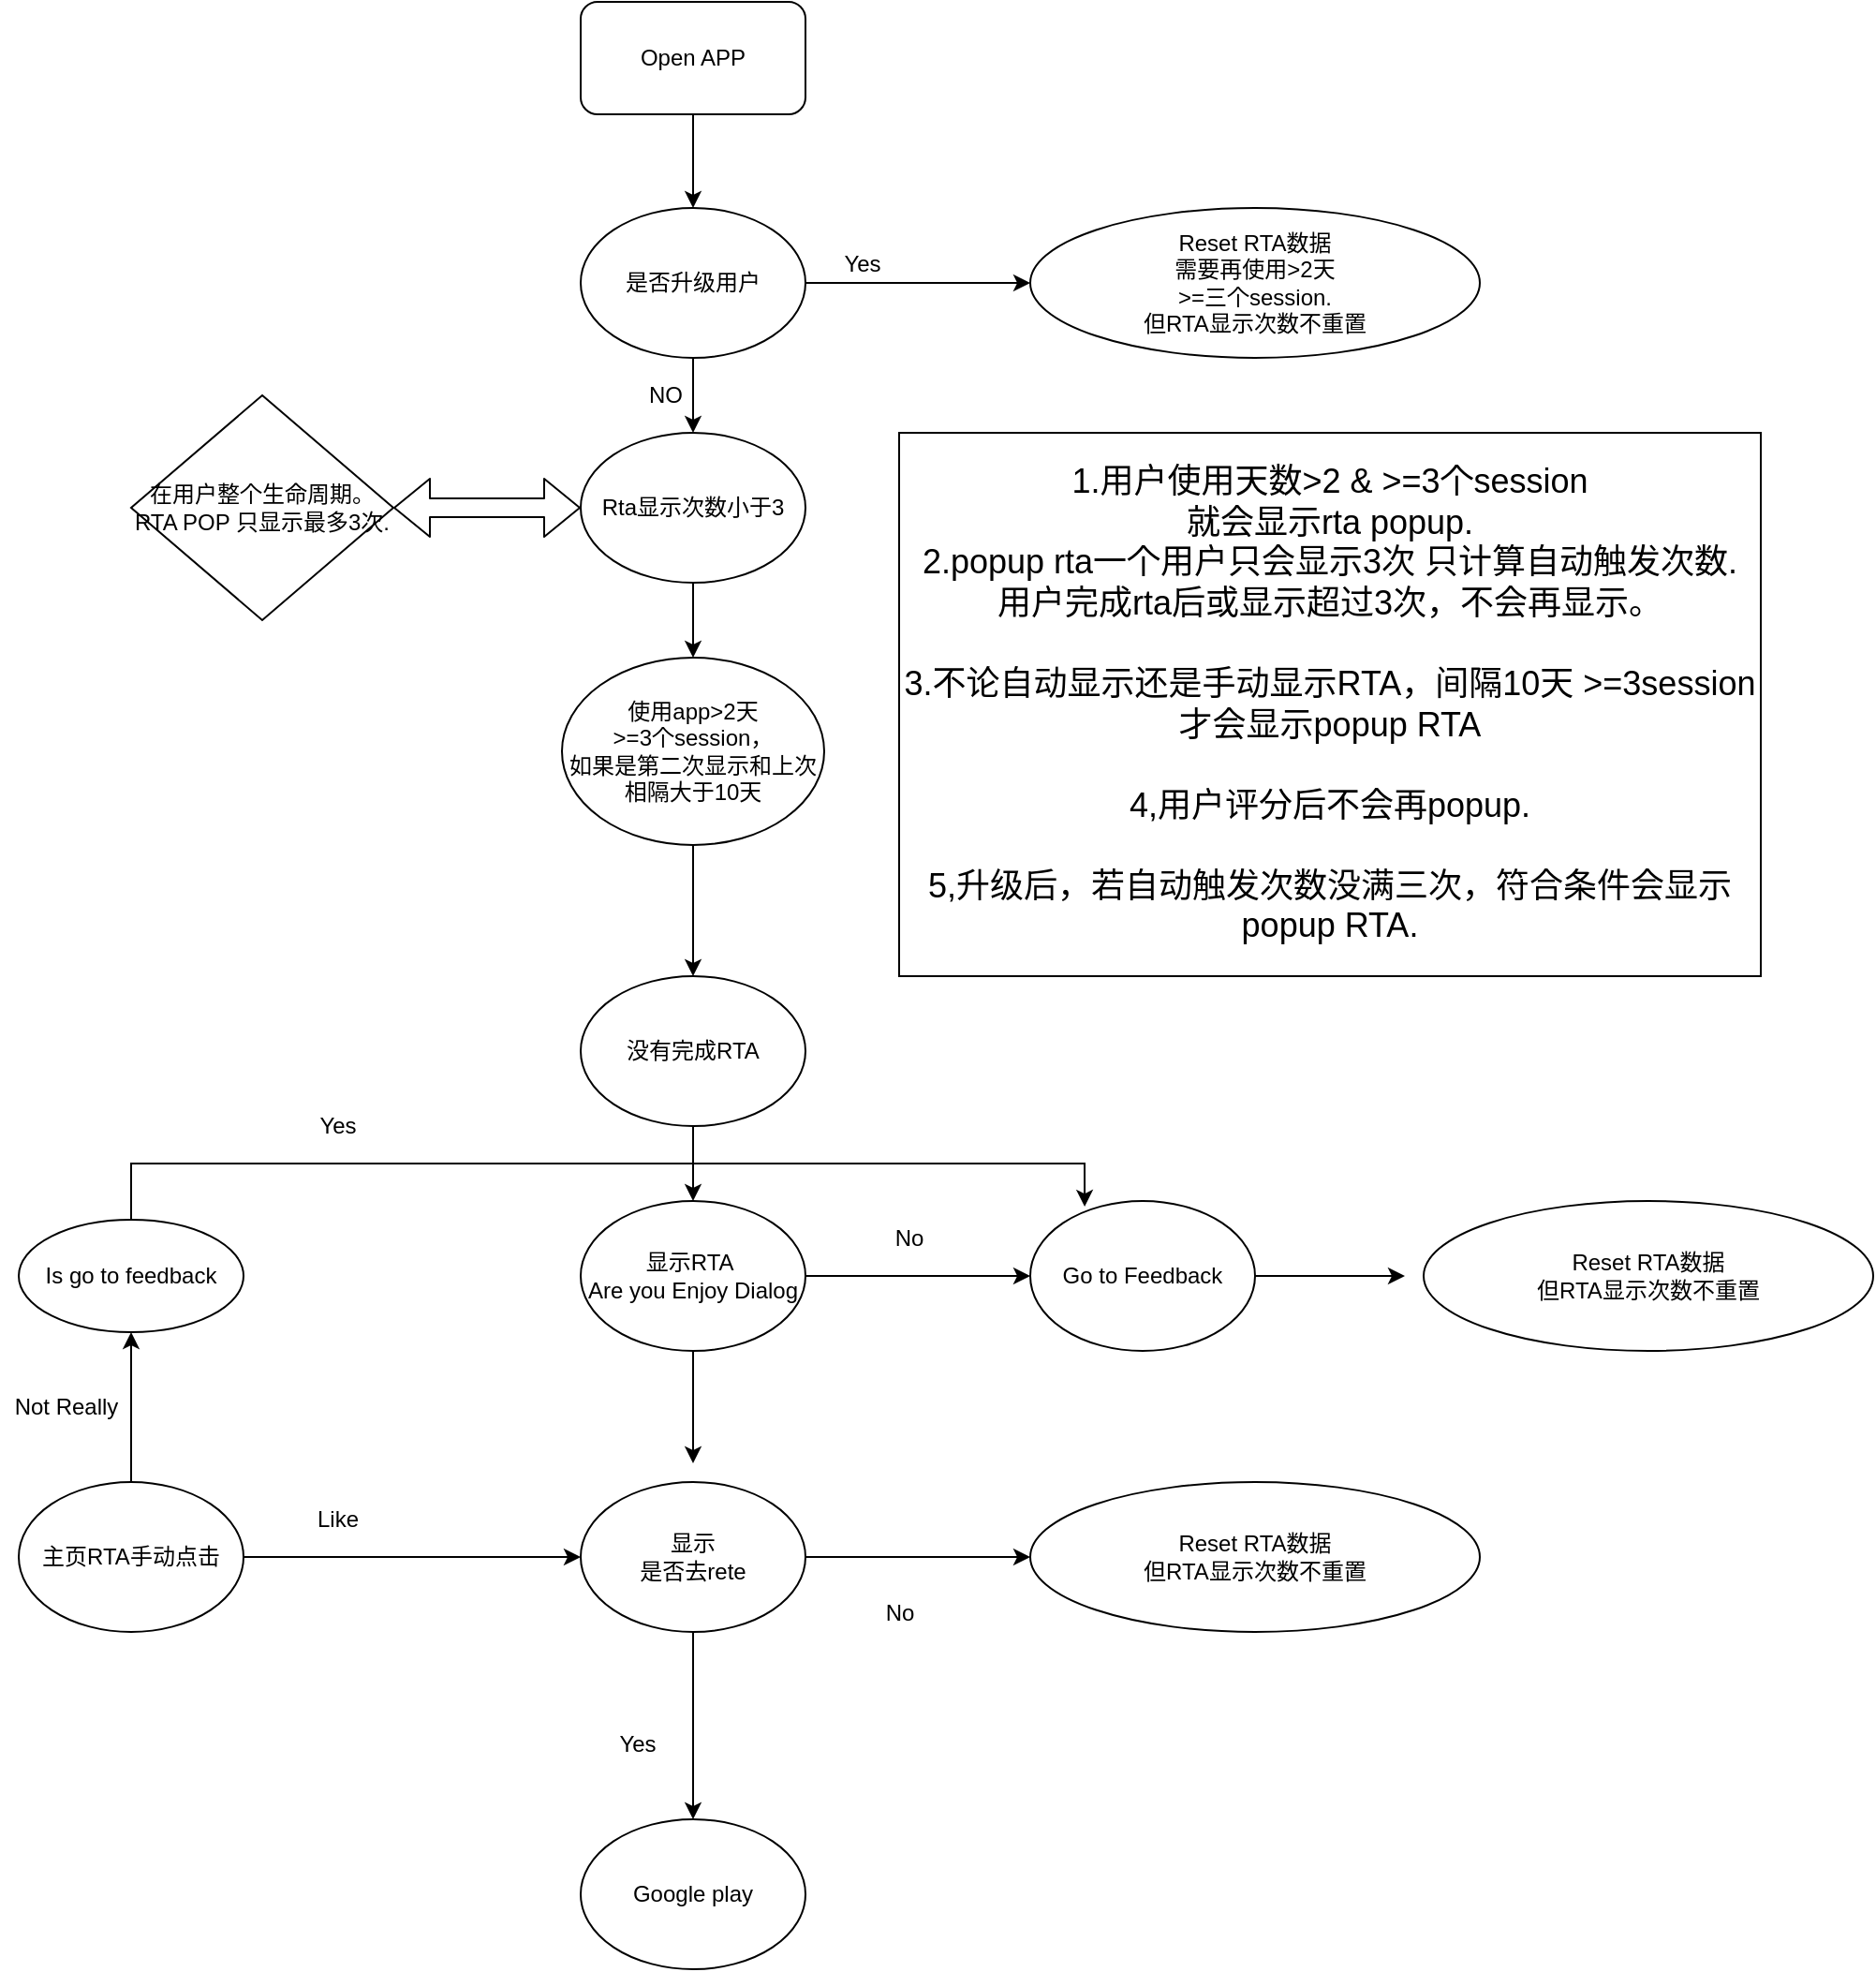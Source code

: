 <mxfile version="14.9.6" type="github">
  <diagram id="1F0Rd-pc989BCwmUIx6X" name="Page-1">
    <mxGraphModel dx="2013" dy="621" grid="1" gridSize="10" guides="1" tooltips="1" connect="1" arrows="1" fold="1" page="1" pageScale="1" pageWidth="827" pageHeight="1169" math="0" shadow="0">
      <root>
        <mxCell id="0" />
        <mxCell id="1" parent="0" />
        <mxCell id="6bVMSZCFm5HJMRc3waut-16" style="edgeStyle=orthogonalEdgeStyle;rounded=0;orthogonalLoop=1;jettySize=auto;html=1;entryX=0.5;entryY=0;entryDx=0;entryDy=0;" edge="1" parent="1" source="6bVMSZCFm5HJMRc3waut-1" target="6bVMSZCFm5HJMRc3waut-14">
          <mxGeometry relative="1" as="geometry" />
        </mxCell>
        <mxCell id="6bVMSZCFm5HJMRc3waut-1" value="Open APP" style="rounded=1;whiteSpace=wrap;html=1;" vertex="1" parent="1">
          <mxGeometry x="200" width="120" height="60" as="geometry" />
        </mxCell>
        <mxCell id="6bVMSZCFm5HJMRc3waut-10" style="edgeStyle=orthogonalEdgeStyle;rounded=0;orthogonalLoop=1;jettySize=auto;html=1;entryX=0.5;entryY=0;entryDx=0;entryDy=0;" edge="1" parent="1" source="6bVMSZCFm5HJMRc3waut-4" target="6bVMSZCFm5HJMRc3waut-7">
          <mxGeometry relative="1" as="geometry" />
        </mxCell>
        <mxCell id="6bVMSZCFm5HJMRc3waut-4" value="Rta显示次数小于3" style="ellipse;whiteSpace=wrap;html=1;" vertex="1" parent="1">
          <mxGeometry x="200" y="230" width="120" height="80" as="geometry" />
        </mxCell>
        <mxCell id="6bVMSZCFm5HJMRc3waut-11" style="edgeStyle=orthogonalEdgeStyle;rounded=0;orthogonalLoop=1;jettySize=auto;html=1;entryX=0.5;entryY=0;entryDx=0;entryDy=0;" edge="1" parent="1" source="6bVMSZCFm5HJMRc3waut-7" target="6bVMSZCFm5HJMRc3waut-8">
          <mxGeometry relative="1" as="geometry" />
        </mxCell>
        <mxCell id="6bVMSZCFm5HJMRc3waut-7" value="使用app&amp;gt;2天&lt;br&gt;&amp;gt;=3个session，&lt;br&gt;如果是第二次显示和上次相隔大于10天" style="ellipse;whiteSpace=wrap;html=1;" vertex="1" parent="1">
          <mxGeometry x="190" y="350" width="140" height="100" as="geometry" />
        </mxCell>
        <mxCell id="6bVMSZCFm5HJMRc3waut-12" style="edgeStyle=orthogonalEdgeStyle;rounded=0;orthogonalLoop=1;jettySize=auto;html=1;" edge="1" parent="1" source="6bVMSZCFm5HJMRc3waut-8">
          <mxGeometry relative="1" as="geometry">
            <mxPoint x="260" y="640" as="targetPoint" />
          </mxGeometry>
        </mxCell>
        <mxCell id="6bVMSZCFm5HJMRc3waut-8" value="没有完成RTA" style="ellipse;whiteSpace=wrap;html=1;" vertex="1" parent="1">
          <mxGeometry x="200" y="520" width="120" height="80" as="geometry" />
        </mxCell>
        <mxCell id="6bVMSZCFm5HJMRc3waut-27" style="edgeStyle=orthogonalEdgeStyle;rounded=0;orthogonalLoop=1;jettySize=auto;html=1;entryX=0;entryY=0.5;entryDx=0;entryDy=0;" edge="1" parent="1" source="6bVMSZCFm5HJMRc3waut-13" target="6bVMSZCFm5HJMRc3waut-26">
          <mxGeometry relative="1" as="geometry" />
        </mxCell>
        <mxCell id="6bVMSZCFm5HJMRc3waut-30" style="edgeStyle=orthogonalEdgeStyle;rounded=0;orthogonalLoop=1;jettySize=auto;html=1;" edge="1" parent="1" source="6bVMSZCFm5HJMRc3waut-13">
          <mxGeometry relative="1" as="geometry">
            <mxPoint x="260" y="780" as="targetPoint" />
          </mxGeometry>
        </mxCell>
        <mxCell id="6bVMSZCFm5HJMRc3waut-13" value="显示RTA&amp;nbsp;&lt;br&gt;Are you Enjoy Dialog" style="ellipse;whiteSpace=wrap;html=1;" vertex="1" parent="1">
          <mxGeometry x="200" y="640" width="120" height="80" as="geometry" />
        </mxCell>
        <mxCell id="6bVMSZCFm5HJMRc3waut-15" style="edgeStyle=orthogonalEdgeStyle;rounded=0;orthogonalLoop=1;jettySize=auto;html=1;entryX=0.5;entryY=0;entryDx=0;entryDy=0;" edge="1" parent="1" source="6bVMSZCFm5HJMRc3waut-14" target="6bVMSZCFm5HJMRc3waut-4">
          <mxGeometry relative="1" as="geometry" />
        </mxCell>
        <mxCell id="6bVMSZCFm5HJMRc3waut-19" style="edgeStyle=orthogonalEdgeStyle;rounded=0;orthogonalLoop=1;jettySize=auto;html=1;entryX=0;entryY=0.5;entryDx=0;entryDy=0;" edge="1" parent="1" source="6bVMSZCFm5HJMRc3waut-14" target="6bVMSZCFm5HJMRc3waut-18">
          <mxGeometry relative="1" as="geometry" />
        </mxCell>
        <mxCell id="6bVMSZCFm5HJMRc3waut-14" value="是否升级用户" style="ellipse;whiteSpace=wrap;html=1;" vertex="1" parent="1">
          <mxGeometry x="200" y="110" width="120" height="80" as="geometry" />
        </mxCell>
        <mxCell id="6bVMSZCFm5HJMRc3waut-17" value="NO" style="text;html=1;align=center;verticalAlign=middle;resizable=0;points=[];autosize=1;strokeColor=none;" vertex="1" parent="1">
          <mxGeometry x="230" y="200" width="30" height="20" as="geometry" />
        </mxCell>
        <mxCell id="6bVMSZCFm5HJMRc3waut-18" value="Reset RTA数据&lt;br&gt;需要再使用&amp;gt;2天&lt;br&gt;&amp;gt;=三个session.&lt;br&gt;但RTA显示次数不重置" style="ellipse;whiteSpace=wrap;html=1;" vertex="1" parent="1">
          <mxGeometry x="440" y="110" width="240" height="80" as="geometry" />
        </mxCell>
        <mxCell id="6bVMSZCFm5HJMRc3waut-20" value="Yes" style="text;html=1;align=center;verticalAlign=middle;resizable=0;points=[];autosize=1;strokeColor=none;" vertex="1" parent="1">
          <mxGeometry x="330" y="130" width="40" height="20" as="geometry" />
        </mxCell>
        <mxCell id="6bVMSZCFm5HJMRc3waut-25" value="在用户整个生命周期。RTA POP 只显示最多3次." style="rhombus;whiteSpace=wrap;html=1;" vertex="1" parent="1">
          <mxGeometry x="-40" y="210" width="140" height="120" as="geometry" />
        </mxCell>
        <mxCell id="6bVMSZCFm5HJMRc3waut-40" style="edgeStyle=orthogonalEdgeStyle;rounded=0;orthogonalLoop=1;jettySize=auto;html=1;" edge="1" parent="1" source="6bVMSZCFm5HJMRc3waut-26">
          <mxGeometry relative="1" as="geometry">
            <mxPoint x="640" y="680" as="targetPoint" />
          </mxGeometry>
        </mxCell>
        <mxCell id="6bVMSZCFm5HJMRc3waut-26" value="Go to Feedback" style="ellipse;whiteSpace=wrap;html=1;" vertex="1" parent="1">
          <mxGeometry x="440" y="640" width="120" height="80" as="geometry" />
        </mxCell>
        <mxCell id="6bVMSZCFm5HJMRc3waut-28" value="No" style="text;html=1;align=center;verticalAlign=middle;resizable=0;points=[];autosize=1;strokeColor=none;" vertex="1" parent="1">
          <mxGeometry x="360" y="650" width="30" height="20" as="geometry" />
        </mxCell>
        <mxCell id="6bVMSZCFm5HJMRc3waut-32" style="edgeStyle=orthogonalEdgeStyle;rounded=0;orthogonalLoop=1;jettySize=auto;html=1;" edge="1" parent="1" source="6bVMSZCFm5HJMRc3waut-29" target="6bVMSZCFm5HJMRc3waut-33">
          <mxGeometry relative="1" as="geometry">
            <mxPoint x="260" y="970" as="targetPoint" />
          </mxGeometry>
        </mxCell>
        <mxCell id="6bVMSZCFm5HJMRc3waut-36" style="edgeStyle=orthogonalEdgeStyle;rounded=0;orthogonalLoop=1;jettySize=auto;html=1;entryX=0;entryY=0.5;entryDx=0;entryDy=0;" edge="1" parent="1" source="6bVMSZCFm5HJMRc3waut-29">
          <mxGeometry relative="1" as="geometry">
            <mxPoint x="440" y="830" as="targetPoint" />
          </mxGeometry>
        </mxCell>
        <mxCell id="6bVMSZCFm5HJMRc3waut-29" value="显示&lt;br&gt;是否去rete" style="ellipse;whiteSpace=wrap;html=1;" vertex="1" parent="1">
          <mxGeometry x="200" y="790" width="120" height="80" as="geometry" />
        </mxCell>
        <mxCell id="6bVMSZCFm5HJMRc3waut-33" value="Google play" style="ellipse;whiteSpace=wrap;html=1;" vertex="1" parent="1">
          <mxGeometry x="200" y="970" width="120" height="80" as="geometry" />
        </mxCell>
        <mxCell id="6bVMSZCFm5HJMRc3waut-34" value="Yes" style="text;html=1;align=center;verticalAlign=middle;resizable=0;points=[];autosize=1;strokeColor=none;" vertex="1" parent="1">
          <mxGeometry x="210" y="920" width="40" height="20" as="geometry" />
        </mxCell>
        <mxCell id="6bVMSZCFm5HJMRc3waut-37" value="No" style="text;html=1;align=center;verticalAlign=middle;resizable=0;points=[];autosize=1;strokeColor=none;" vertex="1" parent="1">
          <mxGeometry x="355" y="850" width="30" height="20" as="geometry" />
        </mxCell>
        <mxCell id="6bVMSZCFm5HJMRc3waut-38" value="Reset RTA数据&lt;br&gt;但RTA显示次数不重置" style="ellipse;whiteSpace=wrap;html=1;" vertex="1" parent="1">
          <mxGeometry x="440" y="790" width="240" height="80" as="geometry" />
        </mxCell>
        <mxCell id="6bVMSZCFm5HJMRc3waut-39" value="Reset RTA数据&lt;br&gt;但RTA显示次数不重置" style="ellipse;whiteSpace=wrap;html=1;" vertex="1" parent="1">
          <mxGeometry x="650" y="640" width="240" height="80" as="geometry" />
        </mxCell>
        <mxCell id="6bVMSZCFm5HJMRc3waut-41" value="" style="shape=flexArrow;endArrow=classic;startArrow=classic;html=1;exitX=1;exitY=0.5;exitDx=0;exitDy=0;entryX=0;entryY=0.5;entryDx=0;entryDy=0;" edge="1" parent="1" source="6bVMSZCFm5HJMRc3waut-25" target="6bVMSZCFm5HJMRc3waut-4">
          <mxGeometry width="100" height="100" relative="1" as="geometry">
            <mxPoint x="390" y="410" as="sourcePoint" />
            <mxPoint x="490" y="310" as="targetPoint" />
          </mxGeometry>
        </mxCell>
        <mxCell id="6bVMSZCFm5HJMRc3waut-43" style="edgeStyle=orthogonalEdgeStyle;rounded=0;orthogonalLoop=1;jettySize=auto;html=1;entryX=0;entryY=0.5;entryDx=0;entryDy=0;" edge="1" parent="1" source="6bVMSZCFm5HJMRc3waut-42" target="6bVMSZCFm5HJMRc3waut-29">
          <mxGeometry relative="1" as="geometry" />
        </mxCell>
        <mxCell id="6bVMSZCFm5HJMRc3waut-45" style="edgeStyle=orthogonalEdgeStyle;rounded=0;orthogonalLoop=1;jettySize=auto;html=1;" edge="1" parent="1" source="6bVMSZCFm5HJMRc3waut-42">
          <mxGeometry relative="1" as="geometry">
            <mxPoint x="-40" y="710" as="targetPoint" />
          </mxGeometry>
        </mxCell>
        <mxCell id="6bVMSZCFm5HJMRc3waut-42" value="主页RTA手动点击" style="ellipse;whiteSpace=wrap;html=1;" vertex="1" parent="1">
          <mxGeometry x="-100" y="790" width="120" height="80" as="geometry" />
        </mxCell>
        <mxCell id="6bVMSZCFm5HJMRc3waut-44" value="Like" style="text;html=1;align=center;verticalAlign=middle;resizable=0;points=[];autosize=1;strokeColor=none;" vertex="1" parent="1">
          <mxGeometry x="50" y="800" width="40" height="20" as="geometry" />
        </mxCell>
        <mxCell id="6bVMSZCFm5HJMRc3waut-48" style="edgeStyle=orthogonalEdgeStyle;rounded=0;orthogonalLoop=1;jettySize=auto;html=1;entryX=0.242;entryY=0.038;entryDx=0;entryDy=0;entryPerimeter=0;" edge="1" parent="1" source="6bVMSZCFm5HJMRc3waut-46" target="6bVMSZCFm5HJMRc3waut-26">
          <mxGeometry relative="1" as="geometry">
            <Array as="points">
              <mxPoint x="-40" y="620" />
              <mxPoint x="469" y="620" />
            </Array>
          </mxGeometry>
        </mxCell>
        <mxCell id="6bVMSZCFm5HJMRc3waut-46" value="Is go to feedback" style="ellipse;whiteSpace=wrap;html=1;" vertex="1" parent="1">
          <mxGeometry x="-100" y="650" width="120" height="60" as="geometry" />
        </mxCell>
        <mxCell id="6bVMSZCFm5HJMRc3waut-47" value="Not Really" style="text;html=1;align=center;verticalAlign=middle;resizable=0;points=[];autosize=1;strokeColor=none;" vertex="1" parent="1">
          <mxGeometry x="-110" y="740" width="70" height="20" as="geometry" />
        </mxCell>
        <mxCell id="6bVMSZCFm5HJMRc3waut-49" value="Yes" style="text;html=1;align=center;verticalAlign=middle;resizable=0;points=[];autosize=1;strokeColor=none;" vertex="1" parent="1">
          <mxGeometry x="50" y="590" width="40" height="20" as="geometry" />
        </mxCell>
        <mxCell id="6bVMSZCFm5HJMRc3waut-50" value="&lt;font style=&quot;font-size: 18px&quot;&gt;1.用户使用天数&amp;gt;2 &amp;amp; &amp;gt;=3个session&lt;br&gt;就会显示rta popup.&lt;br&gt;2.popup rta一个用户只会显示3次 只计算自动触发次数.&lt;br&gt;用户完成rta后或显示超过3次，不会再显示。&lt;br&gt;&lt;br&gt;3.不论自动显示还是手动显示RTA，间隔10天&amp;nbsp;&amp;gt;=3session才会显示popup RTA&lt;br&gt;&lt;br&gt;4,用户评分后不会再popup.&lt;br&gt;&lt;br&gt;5,升级后，若自动触发次数没满三次，符合条件会显示popup RTA.&lt;br&gt;&lt;/font&gt;" style="whiteSpace=wrap;html=1;" vertex="1" parent="1">
          <mxGeometry x="370" y="230" width="460" height="290" as="geometry" />
        </mxCell>
      </root>
    </mxGraphModel>
  </diagram>
</mxfile>
